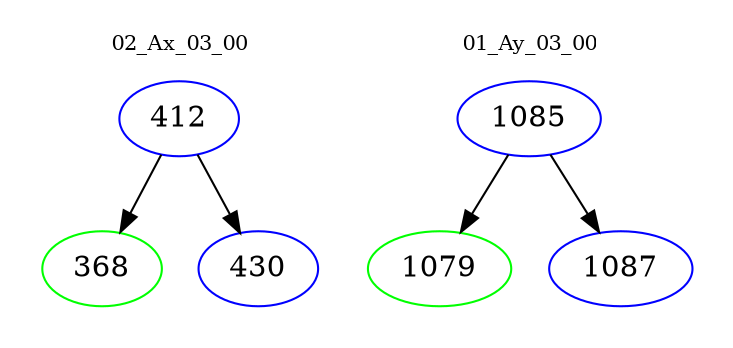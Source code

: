 digraph{
subgraph cluster_0 {
color = white
label = "02_Ax_03_00";
fontsize=10;
T0_412 [label="412", color="blue"]
T0_412 -> T0_368 [color="black"]
T0_368 [label="368", color="green"]
T0_412 -> T0_430 [color="black"]
T0_430 [label="430", color="blue"]
}
subgraph cluster_1 {
color = white
label = "01_Ay_03_00";
fontsize=10;
T1_1085 [label="1085", color="blue"]
T1_1085 -> T1_1079 [color="black"]
T1_1079 [label="1079", color="green"]
T1_1085 -> T1_1087 [color="black"]
T1_1087 [label="1087", color="blue"]
}
}
